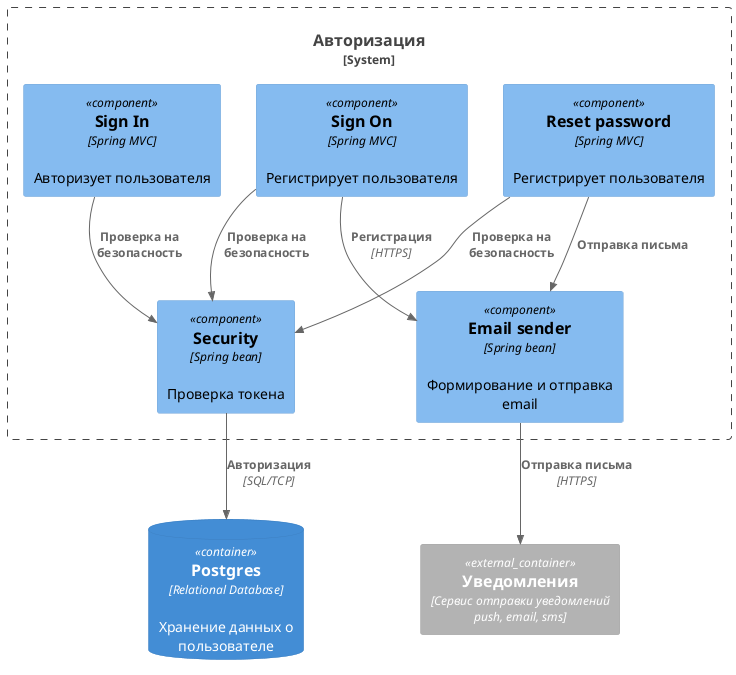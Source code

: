 @startuml
!include <C4/C4_Container>
!include <C4/C4_Component>

System_Boundary(c1, "Авторизация") {
  Component(sign_in, "Sign In", "Spring MVC","Авторизует пользователя")
  Component(security, "Security", "Spring bean", "Проверка токена")
  Component(sign_on, "Sign On", "Spring MVC", "Регистрирует пользователя")
  Component(reset_pass, "Reset password", "Spring MVC", "Регистрирует пользователя")
  Component(email, "Email sender","Spring bean", "Формирование и отправка email")
}


ContainerDb(users_db, "Postgres", "Relational Database", "Хранение данных о пользователе")
Container_Ext(notification, "Уведомления", "Сервис отправки уведомлений push, email, sms")

Rel(reset_pass, security, "Проверка на безопасность", "")
Rel(sign_in, security, "Проверка на безопасность", "")
Rel(sign_on, security, "Проверка на безопасность", "")

Rel(reset_pass, email, "Отправка письма", "")
Rel(sign_on, email, "Регистрация", "HTTPS")
Rel(email, notification, "Отправка письма", "HTTPS")

Rel(security, users_db, "Авторизация", "SQL/TCP")

@enduml